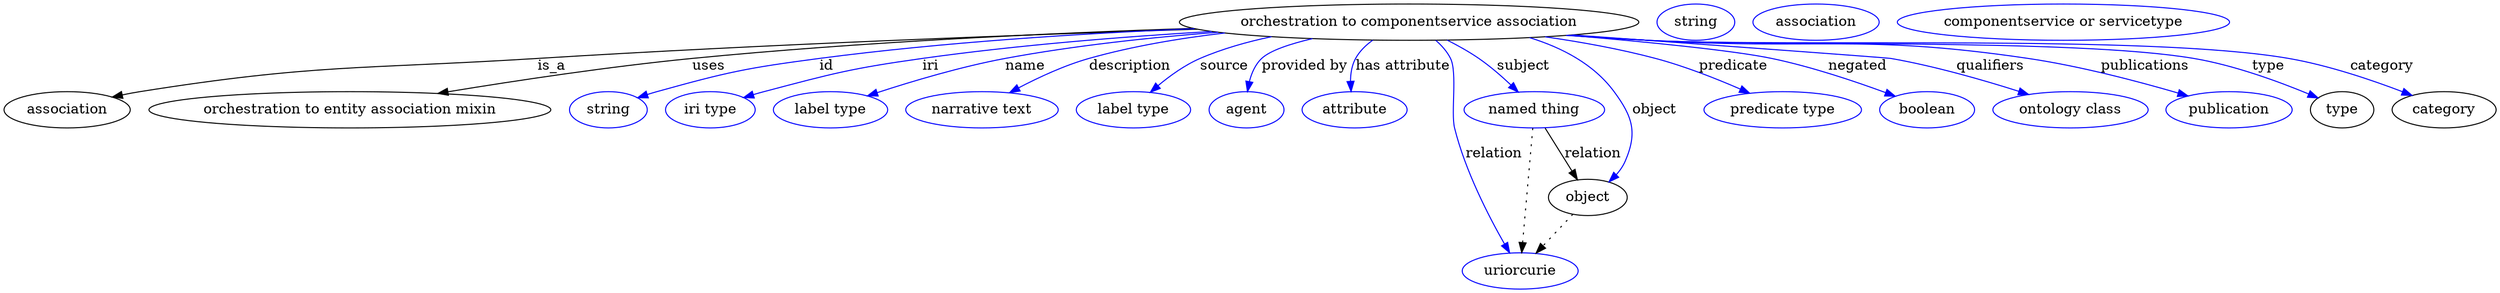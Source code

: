 digraph {
	graph [bb="0,0,2464.7,283"];
	node [label="\N"];
	"orchestration to componentservice association"	[height=0.5,
		label="orchestration to componentservice association",
		pos="1389.4,265",
		width=6.3189];
	association	[height=0.5,
		pos="62.394,178",
		width=1.7332];
	"orchestration to componentservice association" -> association	[label=is_a,
		lp="540.39,221.5",
		pos="e,106.88,190.74 1179.6,258.03 1004.7,252.44 749.2,242.87 526.39,229 351.45,218.11 306.45,223.82 133.39,196 128,195.13 122.4,194.07 \
116.83,192.92"];
	"orchestration to entity association mixin"	[height=0.5,
		pos="341.39,178",
		width=5.5245];
	"orchestration to componentservice association" -> "orchestration to entity association mixin"	[label=uses,
		lp="695.89,221.5",
		pos="e,428.29,194.24 1175.4,258.89 1034.3,254.19 845.51,245.34 679.39,229 597.83,220.98 505.86,207.05 438.47,195.93"];
	id	[color=blue,
		height=0.5,
		label=string,
		pos="596.39,178",
		width=1.0652];
	"orchestration to componentservice association" -> id	[color=blue,
		label=id,
		lp="812.39,221.5",
		pos="e,625.38,189.99 1176.8,258.53 1065.8,253.84 927.87,245.14 805.39,229 732.98,219.46 714.77,215.57 644.39,196 641.29,195.14 638.09,\
194.17 634.89,193.15",
		style=solid];
	iri	[color=blue,
		height=0.5,
		label="iri type",
		pos="697.39,178",
		width=1.2277];
	"orchestration to componentservice association" -> iri	[color=blue,
		label=iri,
		lp="915.39,221.5",
		pos="e,730.32,190.14 1193.8,255.79 1106,250.56 1001.2,242.2 907.39,229 836.79,219.06 819.32,214.25 750.39,196 747.02,195.11 743.55,194.13 \
740.07,193.11",
		style=solid];
	name	[color=blue,
		height=0.5,
		label="label type",
		pos="816.39,178",
		width=1.5707];
	"orchestration to componentservice association" -> name	[color=blue,
		label=name,
		lp="1009.4,221.5",
		pos="e,853.02,191.84 1200.1,255 1133.2,249.83 1057.6,241.71 989.39,229 945.76,220.86 897.31,206.37 862.81,195.08",
		style=solid];
	description	[color=blue,
		height=0.5,
		label="narrative text",
		pos="966.39,178",
		width=2.0943];
	"orchestration to componentservice association" -> description	[color=blue,
		label=description,
		lp="1112.9,221.5",
		pos="e,993.75,195 1206.8,254.24 1162.3,249.03 1115.2,241.08 1072.4,229 1048.2,222.17 1022.7,210.3 1002.8,199.84",
		style=solid];
	source	[color=blue,
		height=0.5,
		label="label type",
		pos="1116.4,178",
		width=1.5707];
	"orchestration to componentservice association" -> source	[color=blue,
		label=source,
		lp="1206.4,221.5",
		pos="e,1133.1,195.34 1253.1,250.55 1228.9,245.49 1204.5,238.54 1182.4,229 1167.3,222.47 1152.5,211.77 1140.7,201.94",
		style=solid];
	"provided by"	[color=blue,
		height=0.5,
		label=agent,
		pos="1228.4,178",
		width=1.0291];
	"orchestration to componentservice association" -> "provided by"	[color=blue,
		label="provided by",
		lp="1285.9,221.5",
		pos="e,1229.3,196.08 1293.7,248.65 1271.4,243.4 1251.7,236.83 1243.4,229 1237,222.98 1233.3,214.38 1231.2,206",
		style=solid];
	"has attribute"	[color=blue,
		height=0.5,
		label=attribute,
		pos="1335.4,178",
		width=1.4443];
	"orchestration to componentservice association" -> "has attribute"	[color=blue,
		label="has attribute",
		lp="1383.4,221.5",
		pos="e,1331.9,196.23 1353.4,247.11 1346.6,242.25 1340.4,236.24 1336.4,229 1332.6,222.2 1331.4,214.06 1331.4,206.33",
		style=solid];
	subject	[color=blue,
		height=0.5,
		label="named thing",
		pos="1513.4,178",
		width=1.9318];
	"orchestration to componentservice association" -> subject	[color=blue,
		label=subject,
		lp="1502.4,221.5",
		pos="e,1497.5,195.56 1427,247.23 1437.5,241.94 1448.7,235.71 1458.4,229 1469.5,221.33 1480.7,211.57 1490.1,202.72",
		style=solid];
	predicate	[color=blue,
		height=0.5,
		label="predicate type",
		pos="1759.4,178",
		width=2.1665];
	"orchestration to componentservice association" -> predicate	[color=blue,
		label=predicate,
		lp="1710.4,221.5",
		pos="e,1726.7,194.45 1524.1,250.44 1560,245.27 1598.4,238.3 1633.4,229 1662.2,221.33 1693.4,209.01 1717.5,198.52",
		style=solid];
	relation	[color=blue,
		height=0.5,
		label=uriorcurie,
		pos="1499.4,18",
		width=1.5887];
	"orchestration to componentservice association" -> relation	[color=blue,
		label=relation,
		lp="1473.4,134.5",
		pos="e,1488.9,36.019 1415.7,247 1421.5,241.93 1427,235.87 1430.4,229 1437.2,215.24 1430.7,174.91 1434.4,160 1444.9,117.63 1468.1,72.455 \
1483.8,44.97",
		style=solid];
	negated	[color=blue,
		height=0.5,
		label=boolean,
		pos="1902.4,178",
		width=1.2999];
	"orchestration to componentservice association" -> negated	[color=blue,
		label=negated,
		lp="1833.4,221.5",
		pos="e,1871.1,191.39 1547,252 1625,245.38 1710.4,236.92 1748.4,229 1787.6,220.82 1830.9,206.24 1861.6,194.93",
		style=solid];
	qualifiers	[color=blue,
		height=0.5,
		label="ontology class",
		pos="2043.4,178",
		width=2.1304];
	"orchestration to componentservice association" -> qualifiers	[color=blue,
		label=qualifiers,
		lp="1964.9,221.5",
		pos="e,2002.1,193.23 1551,252.33 1687.8,242.42 1862.4,229.7 1866.4,229 1909.7,221.38 1957.5,207.51 1992.6,196.31",
		style=solid];
	publications	[color=blue,
		height=0.5,
		label=publication,
		pos="2200.4,178",
		width=1.7332];
	"orchestration to componentservice association" -> publications	[color=blue,
		label=publications,
		lp="2118.4,221.5",
		pos="e,2159.9,191.75 1548.1,252.09 1574.2,250.28 1601.1,248.51 1626.4,247 1793.4,237.01 1836.9,253.6 2002.4,229 2053.5,221.41 2110.5,\
206.27 2150.2,194.63",
		style=solid];
	type	[height=0.5,
		pos="2312.4,178",
		width=0.86659];
	"orchestration to componentservice association" -> type	[color=blue,
		label=type,
		lp="2240.4,221.5",
		pos="e,2288.7,189.76 1545.8,251.93 1572.7,250.1 1600.3,248.37 1626.4,247 1746.3,240.7 2048,249.18 2166.4,229 2206.5,222.16 2250.4,205.85 \
2279.5,193.7",
		style=solid];
	category	[height=0.5,
		pos="2413.4,178",
		width=1.4263];
	"orchestration to componentservice association" -> category	[color=blue,
		label=category,
		lp="2351.9,221.5",
		pos="e,2381.8,192.28 1545.2,251.86 1572.2,250.03 1600.1,248.31 1626.4,247 1767.2,239.96 2121.5,253.14 2260.4,229 2299.4,222.22 2342.1,\
207.63 2372.4,195.95",
		style=solid];
	object	[height=0.5,
		pos="1566.4,91",
		width=1.0832];
	"orchestration to componentservice association" -> object	[color=blue,
		label=object,
		lp="1632.4,178",
		pos="e,1587.4,106.44 1508.7,249.62 1540.9,239.71 1572.3,223.24 1592.4,196 1610.8,170.99 1615.7,155.52 1603.4,127 1601.3,122.15 1598.2,\
117.66 1594.6,113.62",
		style=solid];
	subject -> relation	[pos="e,1500.9,36.188 1511.9,159.79 1509.5,132.48 1504.7,78.994 1501.8,46.38",
		style=dotted];
	subject -> object	[label=relation,
		lp="1571.4,134.5",
		pos="e,1556,108.6 1524.1,159.8 1531.8,147.54 1542.2,130.87 1550.7,117.13"];
	association_type	[color=blue,
		height=0.5,
		label=string,
		pos="1673.4,265",
		width=1.0652];
	association_category	[color=blue,
		height=0.5,
		label=association,
		pos="1792.4,265",
		width=1.7332];
	object -> relation	[pos="e,1515.2,35.702 1551.5,74.243 1542.9,65.127 1531.9,53.465 1522.2,43.208",
		style=dotted];
	"orchestration to componentservice association_object"	[color=blue,
		height=0.5,
		label="componentservice or servicetype",
		pos="2037.4,265",
		width=4.5677];
}
